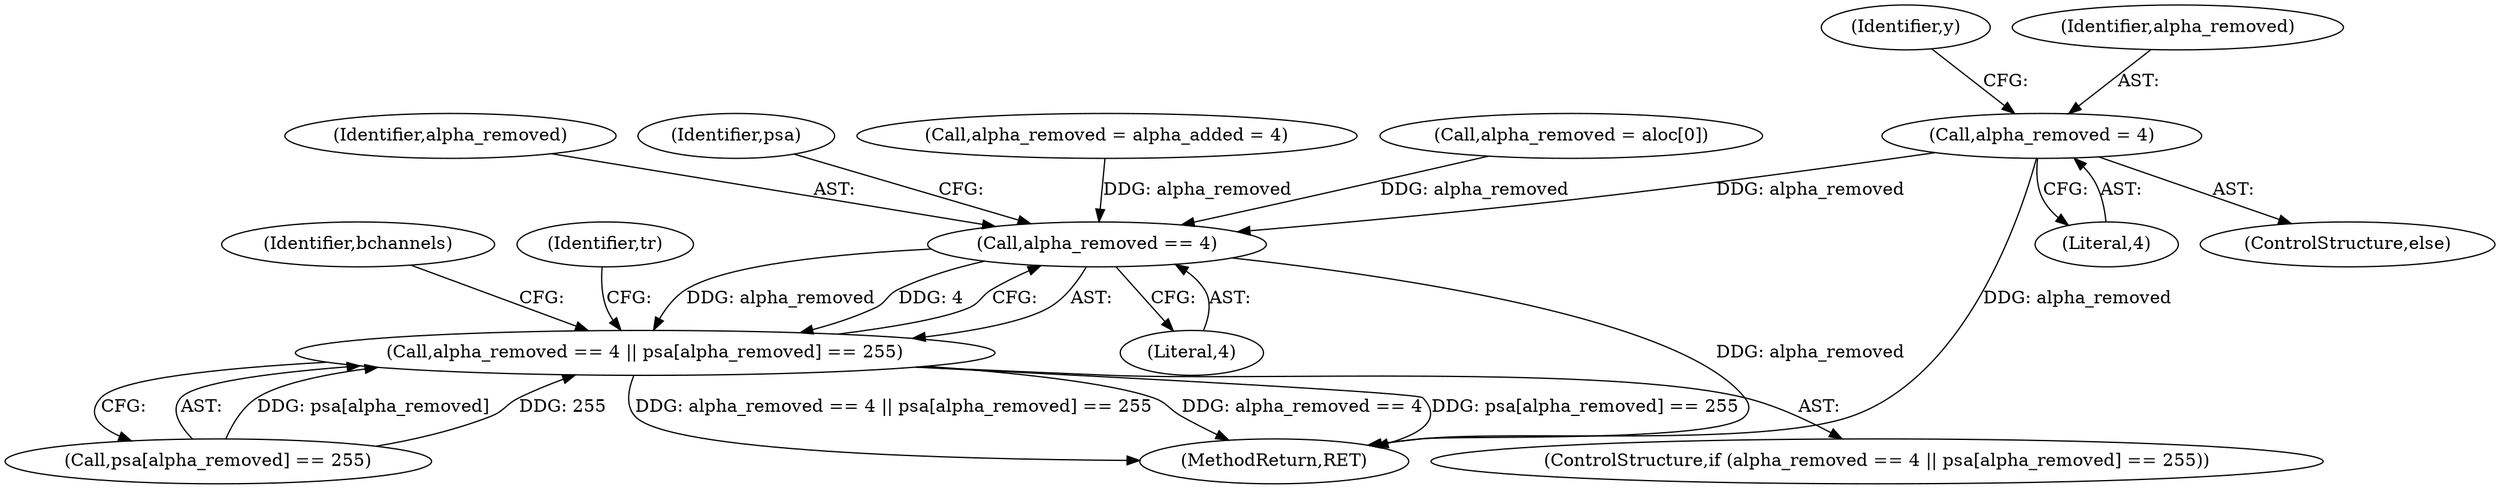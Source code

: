 digraph "0_Android_9d4853418ab2f754c2b63e091c29c5529b8b86ca_27@API" {
"1000773" [label="(Call,alpha_removed = 4)"];
"1000982" [label="(Call,alpha_removed == 4)"];
"1000981" [label="(Call,alpha_removed == 4 || psa[alpha_removed] == 255)"];
"1000983" [label="(Identifier,alpha_removed)"];
"1000773" [label="(Call,alpha_removed = 4)"];
"1000805" [label="(Identifier,y)"];
"1000985" [label="(Call,psa[alpha_removed] == 255)"];
"1000992" [label="(Identifier,bchannels)"];
"1001128" [label="(MethodReturn,RET)"];
"1000987" [label="(Identifier,psa)"];
"1000781" [label="(Call,alpha_removed = alpha_added = 4)"];
"1000767" [label="(Call,alpha_removed = aloc[0])"];
"1000980" [label="(ControlStructure,if (alpha_removed == 4 || psa[alpha_removed] == 255))"];
"1000775" [label="(Literal,4)"];
"1001061" [label="(Identifier,tr)"];
"1000772" [label="(ControlStructure,else)"];
"1000981" [label="(Call,alpha_removed == 4 || psa[alpha_removed] == 255)"];
"1000774" [label="(Identifier,alpha_removed)"];
"1000984" [label="(Literal,4)"];
"1000982" [label="(Call,alpha_removed == 4)"];
"1000773" -> "1000772"  [label="AST: "];
"1000773" -> "1000775"  [label="CFG: "];
"1000774" -> "1000773"  [label="AST: "];
"1000775" -> "1000773"  [label="AST: "];
"1000805" -> "1000773"  [label="CFG: "];
"1000773" -> "1001128"  [label="DDG: alpha_removed"];
"1000773" -> "1000982"  [label="DDG: alpha_removed"];
"1000982" -> "1000981"  [label="AST: "];
"1000982" -> "1000984"  [label="CFG: "];
"1000983" -> "1000982"  [label="AST: "];
"1000984" -> "1000982"  [label="AST: "];
"1000987" -> "1000982"  [label="CFG: "];
"1000981" -> "1000982"  [label="CFG: "];
"1000982" -> "1001128"  [label="DDG: alpha_removed"];
"1000982" -> "1000981"  [label="DDG: alpha_removed"];
"1000982" -> "1000981"  [label="DDG: 4"];
"1000781" -> "1000982"  [label="DDG: alpha_removed"];
"1000767" -> "1000982"  [label="DDG: alpha_removed"];
"1000981" -> "1000980"  [label="AST: "];
"1000981" -> "1000985"  [label="CFG: "];
"1000985" -> "1000981"  [label="AST: "];
"1000992" -> "1000981"  [label="CFG: "];
"1001061" -> "1000981"  [label="CFG: "];
"1000981" -> "1001128"  [label="DDG: alpha_removed == 4 || psa[alpha_removed] == 255"];
"1000981" -> "1001128"  [label="DDG: alpha_removed == 4"];
"1000981" -> "1001128"  [label="DDG: psa[alpha_removed] == 255"];
"1000985" -> "1000981"  [label="DDG: psa[alpha_removed]"];
"1000985" -> "1000981"  [label="DDG: 255"];
}
